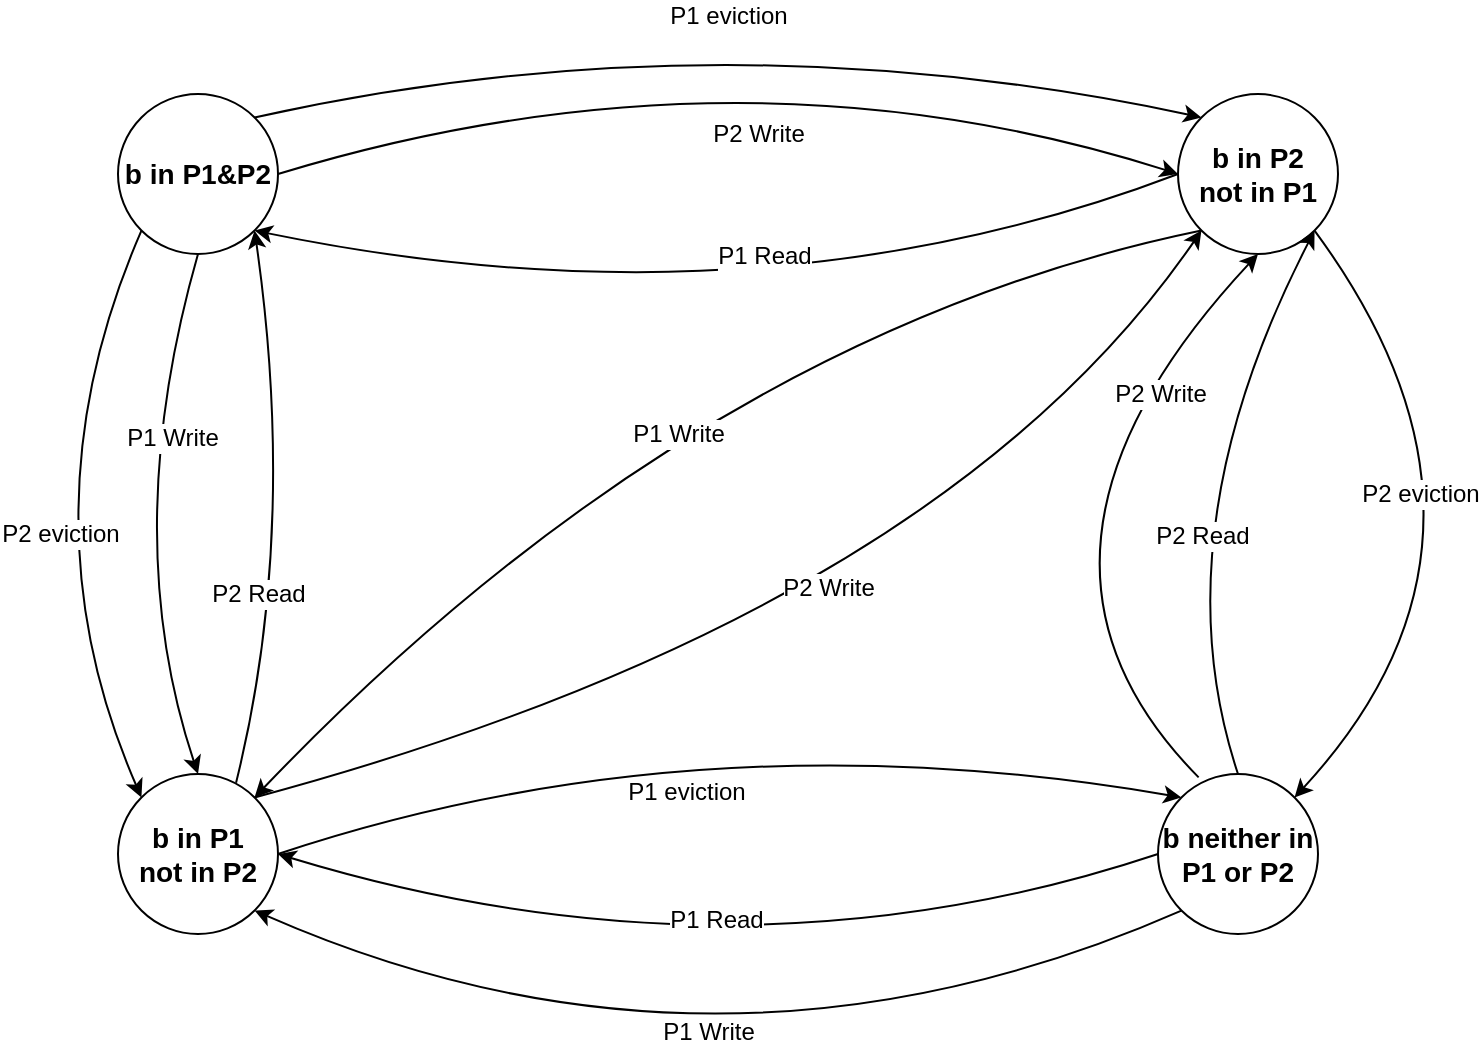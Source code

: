 <mxfile version="12.2.2" type="device" pages="1"><diagram id="vUXpou3opOvHIBX5LcTj" name="Page-1"><mxGraphModel dx="772" dy="500" grid="1" gridSize="10" guides="1" tooltips="1" connect="1" arrows="1" fold="1" page="1" pageScale="1" pageWidth="850" pageHeight="1100" math="0" shadow="0"><root><mxCell id="0"/><mxCell id="1" parent="0"/><mxCell id="xuAdRKDeD71uXtsfKh5u-1" value="&lt;font style=&quot;font-size: 14px&quot;&gt;&lt;b&gt;b in P1&amp;amp;P2&lt;/b&gt;&lt;/font&gt;" style="ellipse;whiteSpace=wrap;html=1;aspect=fixed;" parent="1" vertex="1"><mxGeometry x="80" y="90" width="80" height="80" as="geometry"/></mxCell><mxCell id="xuAdRKDeD71uXtsfKh5u-2" value="&lt;font style=&quot;font-size: 14px&quot;&gt;&lt;b&gt;b in P2&lt;br&gt;not in P1&lt;/b&gt;&lt;/font&gt;" style="ellipse;whiteSpace=wrap;html=1;aspect=fixed;" parent="1" vertex="1"><mxGeometry x="610" y="90" width="80" height="80" as="geometry"/></mxCell><mxCell id="xuAdRKDeD71uXtsfKh5u-3" value="&lt;font style=&quot;font-size: 14px&quot;&gt;&lt;b&gt;b in P1&lt;br&gt;not in P2&lt;/b&gt;&lt;/font&gt;" style="ellipse;whiteSpace=wrap;html=1;aspect=fixed;" parent="1" vertex="1"><mxGeometry x="80" y="430" width="80" height="80" as="geometry"/></mxCell><mxCell id="xuAdRKDeD71uXtsfKh5u-4" value="&lt;font style=&quot;font-size: 14px&quot;&gt;&lt;b&gt;b neither in&lt;br&gt;P1 or P2&lt;/b&gt;&lt;/font&gt;" style="ellipse;whiteSpace=wrap;html=1;aspect=fixed;" parent="1" vertex="1"><mxGeometry x="600" y="430" width="80" height="80" as="geometry"/></mxCell><mxCell id="xuAdRKDeD71uXtsfKh5u-5" value="&lt;font&gt;&lt;font style=&quot;font-size: 12px&quot;&gt;P1 eviction&lt;/font&gt;&lt;br&gt;&lt;/font&gt;" style="endArrow=classic;html=1;entryX=0;entryY=0;entryDx=0;entryDy=0;exitX=1;exitY=0;exitDx=0;exitDy=0;curved=1;" parent="1" source="xuAdRKDeD71uXtsfKh5u-1" target="xuAdRKDeD71uXtsfKh5u-2" edge="1"><mxGeometry width="50" height="50" relative="1" as="geometry"><mxPoint x="80" y="520" as="sourcePoint"/><mxPoint x="130" y="470" as="targetPoint"/><Array as="points"><mxPoint x="380" y="50"/></Array></mxGeometry></mxCell><mxCell id="xuAdRKDeD71uXtsfKh5u-6" value="&lt;font&gt;&lt;font style=&quot;font-size: 12px&quot;&gt;P2 Write&lt;/font&gt;&lt;br&gt;&lt;/font&gt;" style="endArrow=classic;html=1;entryX=0;entryY=0.5;entryDx=0;entryDy=0;exitX=1;exitY=0.5;exitDx=0;exitDy=0;curved=1;" parent="1" source="xuAdRKDeD71uXtsfKh5u-1" target="xuAdRKDeD71uXtsfKh5u-2" edge="1"><mxGeometry x="0.125" y="-45" width="50" height="50" relative="1" as="geometry"><mxPoint x="158.284" y="111.716" as="sourcePoint"/><mxPoint x="631.716" y="111.716" as="targetPoint"/><Array as="points"><mxPoint x="390" y="60"/></Array><mxPoint as="offset"/></mxGeometry></mxCell><mxCell id="xuAdRKDeD71uXtsfKh5u-7" value="&lt;font&gt;&lt;font style=&quot;font-size: 12px&quot;&gt;P1 Read&lt;/font&gt;&lt;br&gt;&lt;/font&gt;" style="endArrow=classic;html=1;entryX=1;entryY=1;entryDx=0;entryDy=0;curved=1;exitX=0;exitY=0.5;exitDx=0;exitDy=0;" parent="1" source="xuAdRKDeD71uXtsfKh5u-2" target="xuAdRKDeD71uXtsfKh5u-1" edge="1"><mxGeometry x="-0.048" y="-39" width="50" height="50" relative="1" as="geometry"><mxPoint x="620" y="158" as="sourcePoint"/><mxPoint x="620" y="280" as="targetPoint"/><Array as="points"><mxPoint x="400" y="210"/></Array><mxPoint as="offset"/></mxGeometry></mxCell><mxCell id="xuAdRKDeD71uXtsfKh5u-9" value="" style="endArrow=classic;html=1;exitX=0;exitY=1;exitDx=0;exitDy=0;entryX=0;entryY=0;entryDx=0;entryDy=0;curved=1;" parent="1" source="xuAdRKDeD71uXtsfKh5u-1" target="xuAdRKDeD71uXtsfKh5u-3" edge="1"><mxGeometry width="50" height="50" relative="1" as="geometry"><mxPoint x="80" y="580" as="sourcePoint"/><mxPoint x="130" y="530" as="targetPoint"/><Array as="points"><mxPoint x="30" y="300"/></Array></mxGeometry></mxCell><mxCell id="xuAdRKDeD71uXtsfKh5u-10" value="P2 eviction" style="text;html=1;resizable=0;points=[];align=center;verticalAlign=middle;labelBackgroundColor=#ffffff;" parent="xuAdRKDeD71uXtsfKh5u-9" vertex="1" connectable="0"><mxGeometry x="-0.329" y="12" relative="1" as="geometry"><mxPoint x="-11" y="51.5" as="offset"/></mxGeometry></mxCell><mxCell id="xuAdRKDeD71uXtsfKh5u-11" value="" style="endArrow=classic;html=1;exitX=0.5;exitY=1;exitDx=0;exitDy=0;entryX=0.5;entryY=0;entryDx=0;entryDy=0;curved=1;" parent="1" source="xuAdRKDeD71uXtsfKh5u-1" target="xuAdRKDeD71uXtsfKh5u-3" edge="1"><mxGeometry width="50" height="50" relative="1" as="geometry"><mxPoint x="101.716" y="168.284" as="sourcePoint"/><mxPoint x="101.716" y="451.716" as="targetPoint"/><Array as="points"><mxPoint x="80" y="310"/></Array></mxGeometry></mxCell><mxCell id="xuAdRKDeD71uXtsfKh5u-12" value="P1 Write" style="text;html=1;resizable=0;points=[];align=center;verticalAlign=middle;labelBackgroundColor=#ffffff;" parent="xuAdRKDeD71uXtsfKh5u-11" vertex="1" connectable="0"><mxGeometry x="-0.329" y="12" relative="1" as="geometry"><mxPoint as="offset"/></mxGeometry></mxCell><mxCell id="xuAdRKDeD71uXtsfKh5u-13" value="" style="endArrow=classic;html=1;exitX=0.738;exitY=0.054;exitDx=0;exitDy=0;curved=1;entryX=1;entryY=1;entryDx=0;entryDy=0;exitPerimeter=0;" parent="1" source="xuAdRKDeD71uXtsfKh5u-3" target="xuAdRKDeD71uXtsfKh5u-1" edge="1"><mxGeometry width="50" height="50" relative="1" as="geometry"><mxPoint x="130" y="180" as="sourcePoint"/><mxPoint x="440" y="430" as="targetPoint"/><Array as="points"><mxPoint x="170" y="310"/></Array></mxGeometry></mxCell><mxCell id="xuAdRKDeD71uXtsfKh5u-14" value="P2 Read" style="text;html=1;resizable=0;points=[];align=center;verticalAlign=middle;labelBackgroundColor=#ffffff;" parent="xuAdRKDeD71uXtsfKh5u-13" vertex="1" connectable="0"><mxGeometry x="-0.329" y="12" relative="1" as="geometry"><mxPoint as="offset"/></mxGeometry></mxCell><mxCell id="xuAdRKDeD71uXtsfKh5u-15" value="&lt;font&gt;&lt;font style=&quot;font-size: 12px&quot;&gt;P1 Write&lt;/font&gt;&lt;br&gt;&lt;/font&gt;" style="endArrow=classic;html=1;entryX=1;entryY=1;entryDx=0;entryDy=0;curved=1;exitX=0;exitY=1;exitDx=0;exitDy=0;" parent="1" source="xuAdRKDeD71uXtsfKh5u-4" target="xuAdRKDeD71uXtsfKh5u-3" edge="1"><mxGeometry x="-0.048" y="-39" width="50" height="50" relative="1" as="geometry"><mxPoint x="630" y="168" as="sourcePoint"/><mxPoint x="158.284" y="168.284" as="targetPoint"/><Array as="points"><mxPoint x="380" y="600"/></Array><mxPoint as="offset"/></mxGeometry></mxCell><mxCell id="xuAdRKDeD71uXtsfKh5u-16" value="&lt;font&gt;&lt;font style=&quot;font-size: 12px&quot;&gt;P1 Read&lt;/font&gt;&lt;br&gt;&lt;/font&gt;" style="endArrow=classic;html=1;entryX=1;entryY=0.5;entryDx=0;entryDy=0;curved=1;exitX=0;exitY=0.5;exitDx=0;exitDy=0;" parent="1" source="xuAdRKDeD71uXtsfKh5u-4" target="xuAdRKDeD71uXtsfKh5u-3" edge="1"><mxGeometry x="-0.048" y="-39" width="50" height="50" relative="1" as="geometry"><mxPoint x="621.716" y="508.284" as="sourcePoint"/><mxPoint x="158.284" y="508.284" as="targetPoint"/><Array as="points"><mxPoint x="390" y="540"/></Array><mxPoint as="offset"/></mxGeometry></mxCell><mxCell id="xuAdRKDeD71uXtsfKh5u-17" value="&lt;font&gt;&lt;font style=&quot;font-size: 12px&quot;&gt;P1 eviction&lt;/font&gt;&lt;br&gt;&lt;/font&gt;" style="endArrow=classic;html=1;curved=1;exitX=1;exitY=0.5;exitDx=0;exitDy=0;entryX=0;entryY=0;entryDx=0;entryDy=0;" parent="1" source="xuAdRKDeD71uXtsfKh5u-3" target="xuAdRKDeD71uXtsfKh5u-4" edge="1"><mxGeometry x="-0.048" y="-39" width="50" height="50" relative="1" as="geometry"><mxPoint x="631.716" y="518.284" as="sourcePoint"/><mxPoint x="590" y="340" as="targetPoint"/><Array as="points"><mxPoint x="370" y="400"/></Array><mxPoint as="offset"/></mxGeometry></mxCell><mxCell id="xuAdRKDeD71uXtsfKh5u-20" value="" style="endArrow=classic;html=1;exitX=1;exitY=1;exitDx=0;exitDy=0;curved=1;entryX=1;entryY=0;entryDx=0;entryDy=0;" parent="1" source="xuAdRKDeD71uXtsfKh5u-2" target="xuAdRKDeD71uXtsfKh5u-4" edge="1"><mxGeometry width="50" height="50" relative="1" as="geometry"><mxPoint x="149.04" y="444.32" as="sourcePoint"/><mxPoint x="158.284" y="168.284" as="targetPoint"/><Array as="points"><mxPoint x="790" y="310"/></Array></mxGeometry></mxCell><mxCell id="xuAdRKDeD71uXtsfKh5u-21" value="P2 eviction" style="text;html=1;resizable=0;points=[];align=center;verticalAlign=middle;labelBackgroundColor=#ffffff;" parent="xuAdRKDeD71uXtsfKh5u-20" vertex="1" connectable="0"><mxGeometry x="-0.329" y="12" relative="1" as="geometry"><mxPoint x="-30.5" y="39.5" as="offset"/></mxGeometry></mxCell><mxCell id="xuAdRKDeD71uXtsfKh5u-22" value="" style="endArrow=classic;html=1;exitX=0.5;exitY=0;exitDx=0;exitDy=0;curved=1;entryX=1;entryY=1;entryDx=0;entryDy=0;" parent="1" source="xuAdRKDeD71uXtsfKh5u-4" target="xuAdRKDeD71uXtsfKh5u-2" edge="1"><mxGeometry width="50" height="50" relative="1" as="geometry"><mxPoint x="159.04" y="454.32" as="sourcePoint"/><mxPoint x="168.284" y="178.284" as="targetPoint"/><Array as="points"><mxPoint x="600" y="310"/></Array></mxGeometry></mxCell><mxCell id="xuAdRKDeD71uXtsfKh5u-23" value="P2 Read" style="text;html=1;resizable=0;points=[];align=center;verticalAlign=middle;labelBackgroundColor=#ffffff;" parent="xuAdRKDeD71uXtsfKh5u-22" vertex="1" connectable="0"><mxGeometry x="-0.329" y="12" relative="1" as="geometry"><mxPoint x="24.5" y="-28.5" as="offset"/></mxGeometry></mxCell><mxCell id="xuAdRKDeD71uXtsfKh5u-24" value="" style="endArrow=classic;html=1;exitX=0.254;exitY=0.021;exitDx=0;exitDy=0;curved=1;entryX=0.5;entryY=1;entryDx=0;entryDy=0;exitPerimeter=0;" parent="1" source="xuAdRKDeD71uXtsfKh5u-4" target="xuAdRKDeD71uXtsfKh5u-2" edge="1"><mxGeometry width="50" height="50" relative="1" as="geometry"><mxPoint x="169.04" y="464.32" as="sourcePoint"/><mxPoint x="178.284" y="188.284" as="targetPoint"/><Array as="points"><mxPoint x="510" y="320"/></Array></mxGeometry></mxCell><mxCell id="xuAdRKDeD71uXtsfKh5u-25" value="P2 Write" style="text;html=1;resizable=0;points=[];align=center;verticalAlign=middle;labelBackgroundColor=#ffffff;" parent="xuAdRKDeD71uXtsfKh5u-24" vertex="1" connectable="0"><mxGeometry x="-0.329" y="12" relative="1" as="geometry"><mxPoint x="74" y="-113.5" as="offset"/></mxGeometry></mxCell><mxCell id="xuAdRKDeD71uXtsfKh5u-26" value="&lt;font&gt;&lt;font style=&quot;font-size: 12px&quot;&gt;P1 Write&lt;/font&gt;&lt;br&gt;&lt;/font&gt;" style="endArrow=classic;html=1;entryX=1;entryY=0;entryDx=0;entryDy=0;curved=1;exitX=0;exitY=1;exitDx=0;exitDy=0;" parent="1" source="xuAdRKDeD71uXtsfKh5u-2" target="xuAdRKDeD71uXtsfKh5u-3" edge="1"><mxGeometry x="0.039" y="27" width="50" height="50" relative="1" as="geometry"><mxPoint x="630" y="168" as="sourcePoint"/><mxPoint x="158.284" y="168.284" as="targetPoint"/><Array as="points"><mxPoint x="370" y="210"/></Array><mxPoint as="offset"/></mxGeometry></mxCell><mxCell id="xuAdRKDeD71uXtsfKh5u-27" value="&lt;font&gt;&lt;font style=&quot;font-size: 12px&quot;&gt;P2 Write&lt;/font&gt;&lt;br&gt;&lt;/font&gt;" style="endArrow=classic;html=1;entryX=0;entryY=1;entryDx=0;entryDy=0;curved=1;exitX=1;exitY=0;exitDx=0;exitDy=0;" parent="1" source="xuAdRKDeD71uXtsfKh5u-3" target="xuAdRKDeD71uXtsfKh5u-2" edge="1"><mxGeometry x="0.039" y="27" width="50" height="50" relative="1" as="geometry"><mxPoint x="631.716" y="168.284" as="sourcePoint"/><mxPoint x="158.284" y="451.716" as="targetPoint"/><Array as="points"><mxPoint x="490" y="350"/></Array><mxPoint as="offset"/></mxGeometry></mxCell></root></mxGraphModel></diagram></mxfile>